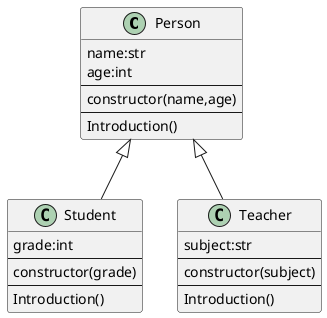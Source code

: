 @startuml
Person <|-- Student
Person <|-- Teacher
class Person{
  name:str
  age:int
  --
  constructor(name,age)
  --
  Introduction()
}
class Student{
  grade:int
  --
  constructor(grade)
  --
  Introduction()
}
class Teacher{
  subject:str
  --
  constructor(subject)
  --
  Introduction()
}
@enduml

